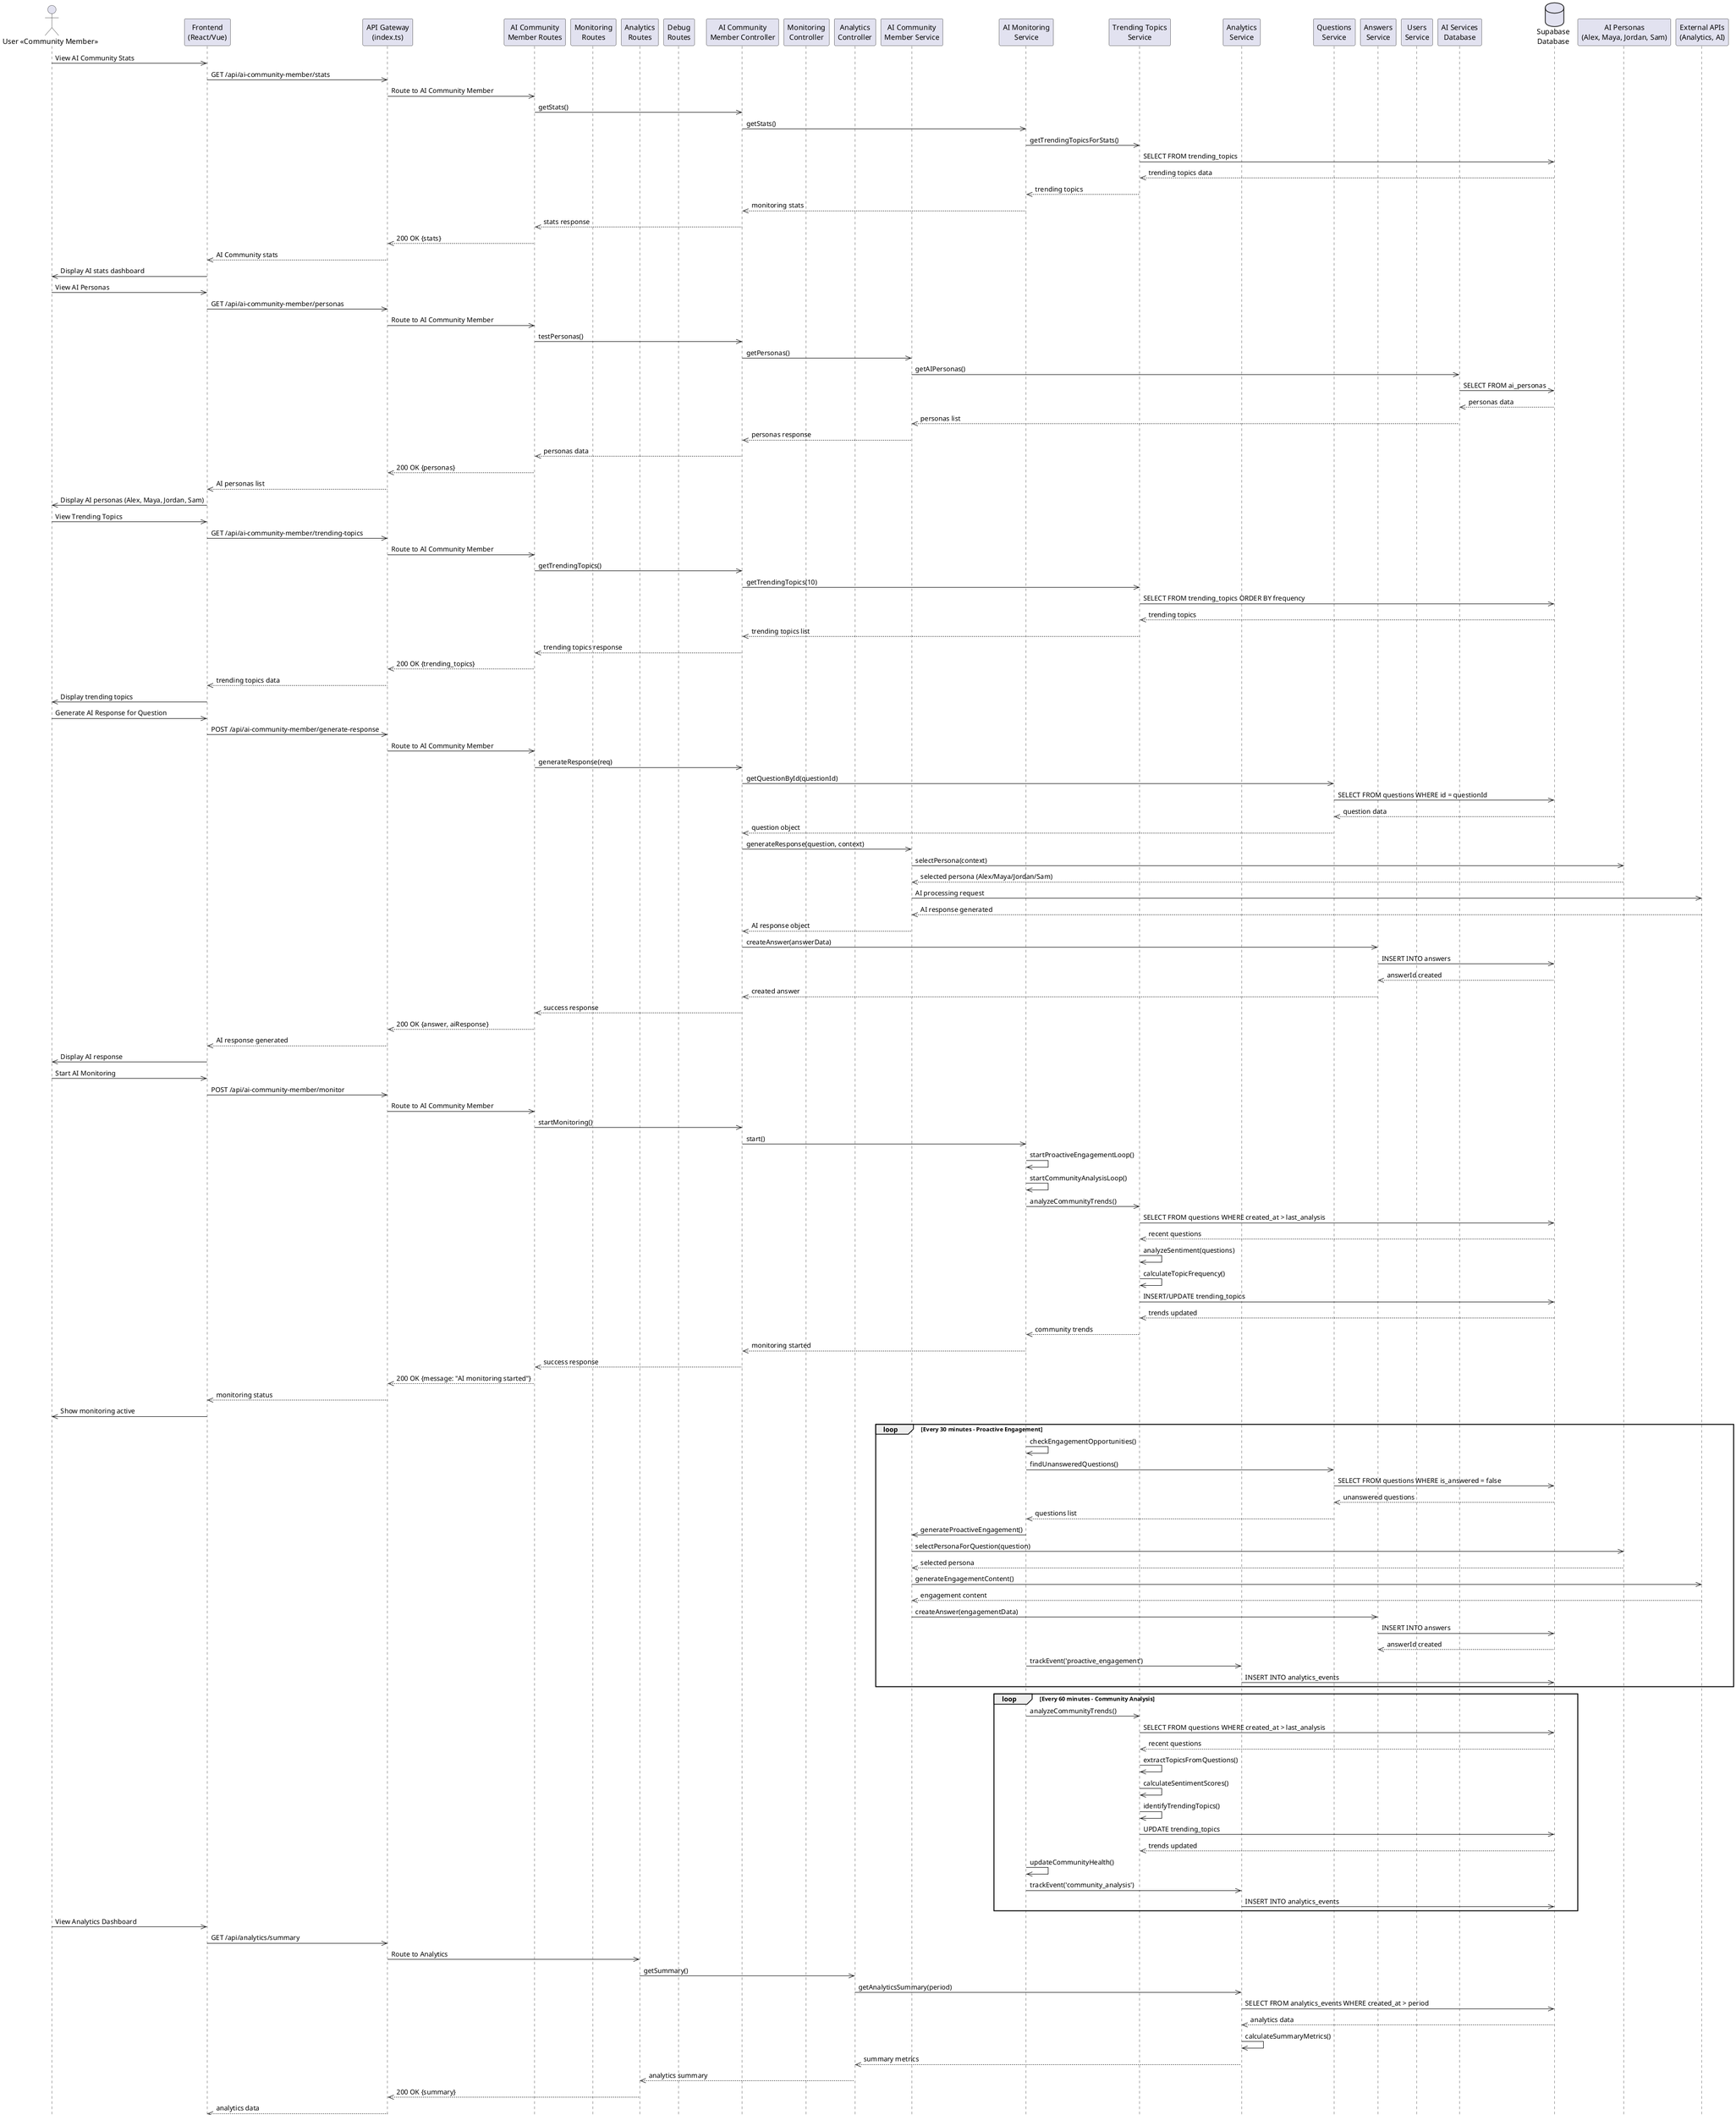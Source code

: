 @startuml AI Community Member & Monitoring System Sequence
actor U as "User <<Community Member>>"
participant FE as "Frontend\n(React/Vue)"
participant API as "API Gateway\n(index.ts)"
participant AIR as "AI Community\nMember Routes"
participant MR as "Monitoring\nRoutes"
participant AR as "Analytics\nRoutes"
participant DR as "Debug\nRoutes"
participant AIC as "AI Community\nMember Controller"
participant MC as "Monitoring\nController"
participant AC as "Analytics\nController"
participant AIS as "AI Community\nMember Service"
participant MS as "AI Monitoring\nService"
participant TS as "Trending Topics\nService"
participant AS as "Analytics\nService"
participant QS as "Questions\nService"
participant ANS as "Answers\nService"
participant US as "Users\nService"
participant AIDB as "AI Services\nDatabase"
database DB as "Supabase\nDatabase"
participant AI as "AI Personas\n(Alex, Maya, Jordan, Sam)"
participant EXT as "External APIs\n(Analytics, AI)"

' User requests AI Community Member stats
U ->> FE : View AI Community Stats
FE ->> API : GET /api/ai-community-member/stats
API ->> AIR : Route to AI Community Member
AIR ->> AIC : getStats()
AIC ->> MS : getStats()
MS ->> TS : getTrendingTopicsForStats()
TS ->> DB : SELECT FROM trending_topics
DB -->> TS : trending topics data
TS -->> MS : trending topics
MS -->> AIC : monitoring stats
AIC -->> AIR : stats response
AIR -->> API : 200 OK {stats}
API -->> FE : AI Community stats
FE ->> U : Display AI stats dashboard

' User requests AI personas
U ->> FE : View AI Personas
FE ->> API : GET /api/ai-community-member/personas
API ->> AIR : Route to AI Community Member
AIR ->> AIC : testPersonas()
AIC ->> AIS : getPersonas()
AIS ->> AIDB : getAIPersonas()
AIDB ->> DB : SELECT FROM ai_personas
DB -->> AIDB : personas data
AIDB -->> AIS : personas list
AIS -->> AIC : personas response
AIC -->> AIR : personas data
AIR -->> API : 200 OK {personas}
API -->> FE : AI personas list
FE ->> U : Display AI personas (Alex, Maya, Jordan, Sam)

' User requests trending topics
U ->> FE : View Trending Topics
FE ->> API : GET /api/ai-community-member/trending-topics
API ->> AIR : Route to AI Community Member
AIR ->> AIC : getTrendingTopics()
AIC ->> TS : getTrendingTopics(10)
TS ->> DB : SELECT FROM trending_topics ORDER BY frequency
DB -->> TS : trending topics
TS -->> AIC : trending topics list
AIC -->> AIR : trending topics response
AIR -->> API : 200 OK {trending_topics}
API -->> FE : trending topics data
FE ->> U : Display trending topics

' User generates AI response
U ->> FE : Generate AI Response for Question
FE ->> API : POST /api/ai-community-member/generate-response
API ->> AIR : Route to AI Community Member
AIR ->> AIC : generateResponse(req)
AIC ->> QS : getQuestionById(questionId)
QS ->> DB : SELECT FROM questions WHERE id = questionId
DB -->> QS : question data
QS -->> AIC : question object
AIC ->> AIS : generateResponse(question, context)
AIS ->> AI : selectPersona(context)
AI -->> AIS : selected persona (Alex/Maya/Jordan/Sam)
AIS ->> EXT : AI processing request
EXT -->> AIS : AI response generated
AIS -->> AIC : AI response object
AIC ->> ANS : createAnswer(answerData)
ANS ->> DB : INSERT INTO answers
DB -->> ANS : answerId created
ANS -->> AIC : created answer
AIC -->> AIR : success response
AIR -->> API : 200 OK {answer, aiResponse}
API -->> FE : AI response generated
FE ->> U : Display AI response

' User starts monitoring
U ->> FE : Start AI Monitoring
FE ->> API : POST /api/ai-community-member/monitor
API ->> AIR : Route to AI Community Member
AIR ->> AIC : startMonitoring()
AIC ->> MS : start()
MS ->> MS : startProactiveEngagementLoop()
MS ->> MS : startCommunityAnalysisLoop()
MS ->> TS : analyzeCommunityTrends()
TS ->> DB : SELECT FROM questions WHERE created_at > last_analysis
DB -->> TS : recent questions
TS ->> TS : analyzeSentiment(questions)
TS ->> TS : calculateTopicFrequency()
TS ->> DB : INSERT/UPDATE trending_topics
DB -->> TS : trends updated
TS -->> MS : community trends
MS -->> AIC : monitoring started
AIC -->> AIR : success response
AIR -->> API : 200 OK {message: "AI monitoring started"}
API -->> FE : monitoring status
FE ->> U : Show monitoring active

' Background monitoring processes
loop Every 30 minutes - Proactive Engagement
    MS ->> MS : checkEngagementOpportunities()
    MS ->> QS : findUnansweredQuestions()
    QS ->> DB : SELECT FROM questions WHERE is_answered = false
    DB -->> QS : unanswered questions
    QS -->> MS : questions list
    MS ->> AIS : generateProactiveEngagement()
    AIS ->> AI : selectPersonaForQuestion(question)
    AI -->> AIS : selected persona
    AIS ->> EXT : generateEngagementContent()
    EXT -->> AIS : engagement content
    AIS ->> ANS : createAnswer(engagementData)
    ANS ->> DB : INSERT INTO answers
    DB -->> ANS : answerId created
    MS ->> AS : trackEvent('proactive_engagement')
    AS ->> DB : INSERT INTO analytics_events
end

loop Every 60 minutes - Community Analysis
    MS ->> TS : analyzeCommunityTrends()
    TS ->> DB : SELECT FROM questions WHERE created_at > last_analysis
    DB -->> TS : recent questions
    TS ->> TS : extractTopicsFromQuestions()
    TS ->> TS : calculateSentimentScores()
    TS ->> TS : identifyTrendingTopics()
    TS ->> DB : UPDATE trending_topics
    DB -->> TS : trends updated
    MS ->> MS : updateCommunityHealth()
    MS ->> AS : trackEvent('community_analysis')
    AS ->> DB : INSERT INTO analytics_events
end

' User requests analytics
U ->> FE : View Analytics Dashboard
FE ->> API : GET /api/analytics/summary
API ->> AR : Route to Analytics
AR ->> AC : getSummary()
AC ->> AS : getAnalyticsSummary(period)
AS ->> DB : SELECT FROM analytics_events WHERE created_at > period
DB -->> AS : analytics data
AS ->> AS : calculateSummaryMetrics()
AS -->> AC : summary metrics
AC -->> AR : analytics summary
AR -->> API : 200 OK {summary}
API -->> FE : analytics data
FE ->> U : Display analytics dashboard

' User requests analytics events
U ->> FE : View Analytics Events
FE ->> API : GET /api/analytics/events
API ->> AR : Route to Analytics
AR ->> AC : getEvents()
AC ->> AS : getAnalyticsEvents(filters)
AS ->> DB : SELECT FROM analytics_events WHERE filters
DB -->> AS : events data
AS -->> AC : events list
AC -->> AR : events response
AR -->> API : 200 OK {events}
API -->> FE : analytics events
FE ->> U : Display analytics events

' Debug operations
U ->> FE : Debug System Status
FE ->> API : GET /api/debug/ai-community-member/stats
API ->> DR : Route to Debug
DR ->> AIC : getStats()
AIC ->> MS : getStats()
MS ->> TS : getTrendingTopicsForStats()
TS ->> DB : SELECT FROM trending_topics
DB -->> TS : trending topics
TS -->> MS : trending data
MS -->> AIC : debug stats
AIC -->> DR : debug response
DR -->> API : 200 OK {debug_stats}
API -->> FE : debug information
FE ->> U : Display debug status

' AI Persona interactions
note over AI
  **AI Personas Available:**
  - Alex Chen: React, Figma, User Research
  - Maya Rodriguez: Design Systems, Figma, User Testing
  - Jordan Kim: JavaScript, React, Node.js
  - Sam Taylor: Product Strategy, User Research, Analytics
end note

' Monitoring configuration
note over MS
  **Monitoring Configuration:**
  - Proactive Engagement: 30 min intervals
  - Community Analysis: 60 min intervals
  - Max Engagements: 5 per hour
  - Active Personas: 4 AI personas
  - Engagement Types: question, prototype_share, 
    learning_update, community_tip, 
    collaboration_request
end note

' Database tables
note over DB
  **Database Tables:**
  - questions: User and AI questions
  - answers: User and AI responses
  - users: User management
  - ai_personas: AI persona configurations
  - ai_learning_memory: Learning history
  - trending_topics: Community trends
  - analytics_events: Event tracking
  - ai_assistant_sessions: Session management
end note

@enduml
